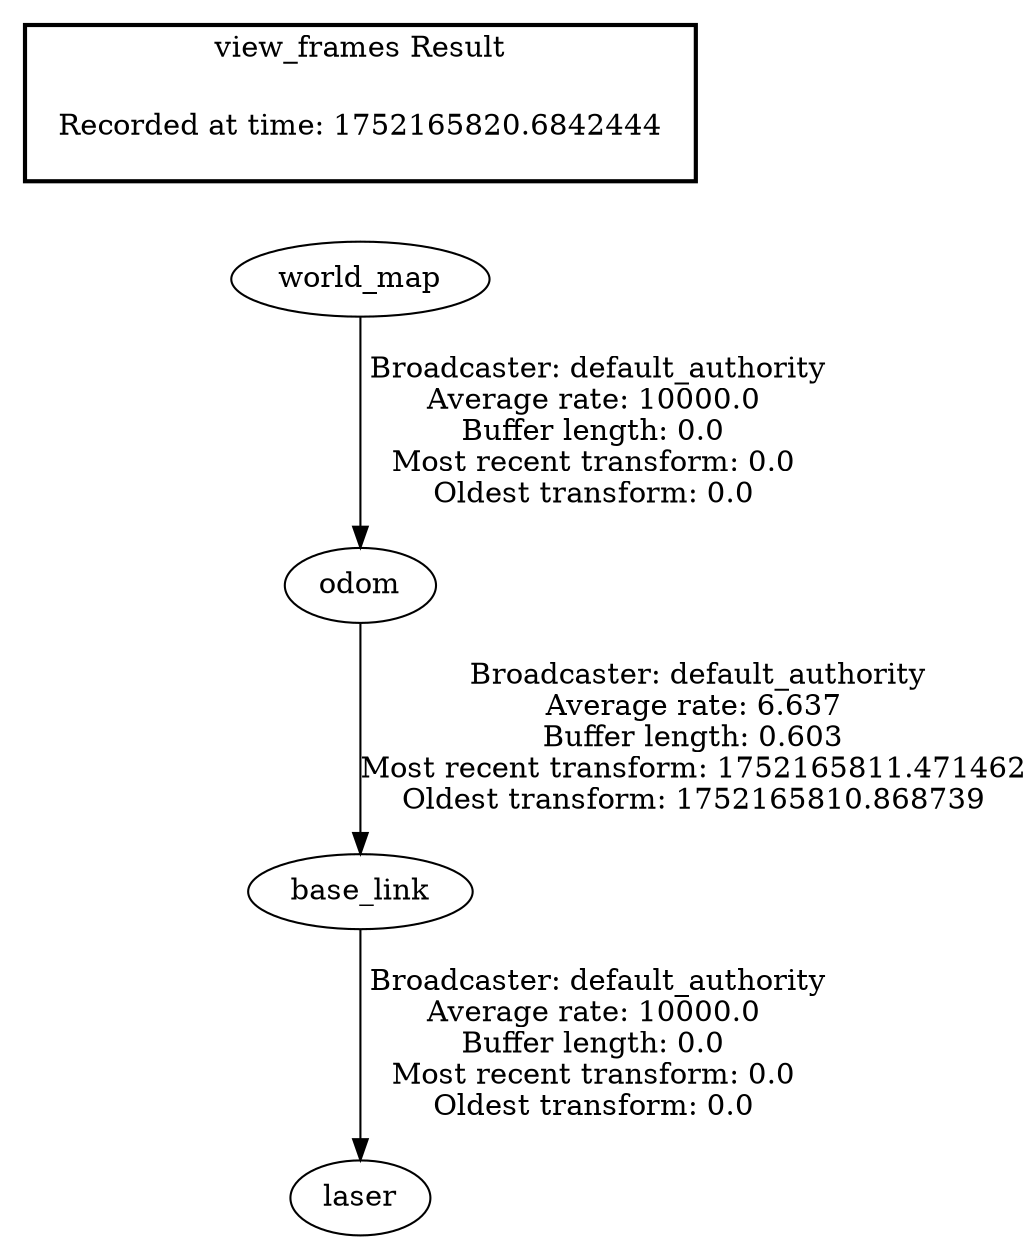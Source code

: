 digraph G {
"world_map" -> "odom"[label=" Broadcaster: default_authority\nAverage rate: 10000.0\nBuffer length: 0.0\nMost recent transform: 0.0\nOldest transform: 0.0\n"];
"base_link" -> "laser"[label=" Broadcaster: default_authority\nAverage rate: 10000.0\nBuffer length: 0.0\nMost recent transform: 0.0\nOldest transform: 0.0\n"];
"odom" -> "base_link"[label=" Broadcaster: default_authority\nAverage rate: 6.637\nBuffer length: 0.603\nMost recent transform: 1752165811.471462\nOldest transform: 1752165810.868739\n"];
edge [style=invis];
 subgraph cluster_legend { style=bold; color=black; label ="view_frames Result";
"Recorded at time: 1752165820.6842444"[ shape=plaintext ] ;
}->"world_map";
}